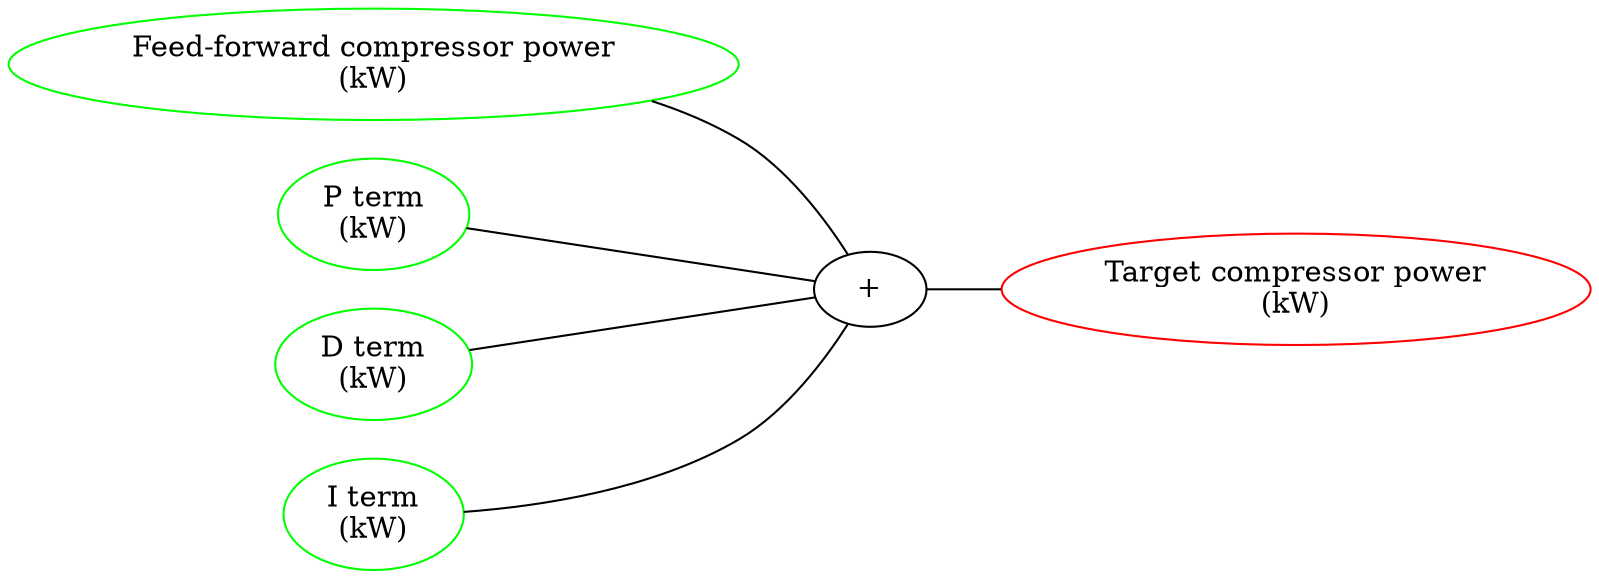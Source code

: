 graph "tch_pwr" {
    graph ["rankdir" = "LR"]

    "Feed-forward compressor power" [label="Feed-forward compressor power\n(kW)","color"="green"]
    "P term" [label = "P term\n(kW)",color="green"]
    "D term" [label="D term\n(kW)",color=green]
    "I term" [label="I term\n(kW)",color=green]

    "Target compressor power" [label="Target compressor power\n(kW)","color"="red"]

    "plus" [label="+"]

    "Feed-forward compressor power" -- plus
    "P term" -- plus
    "D term" -- plus
    "I term" -- plus

    plus -- "Target compressor power"
}